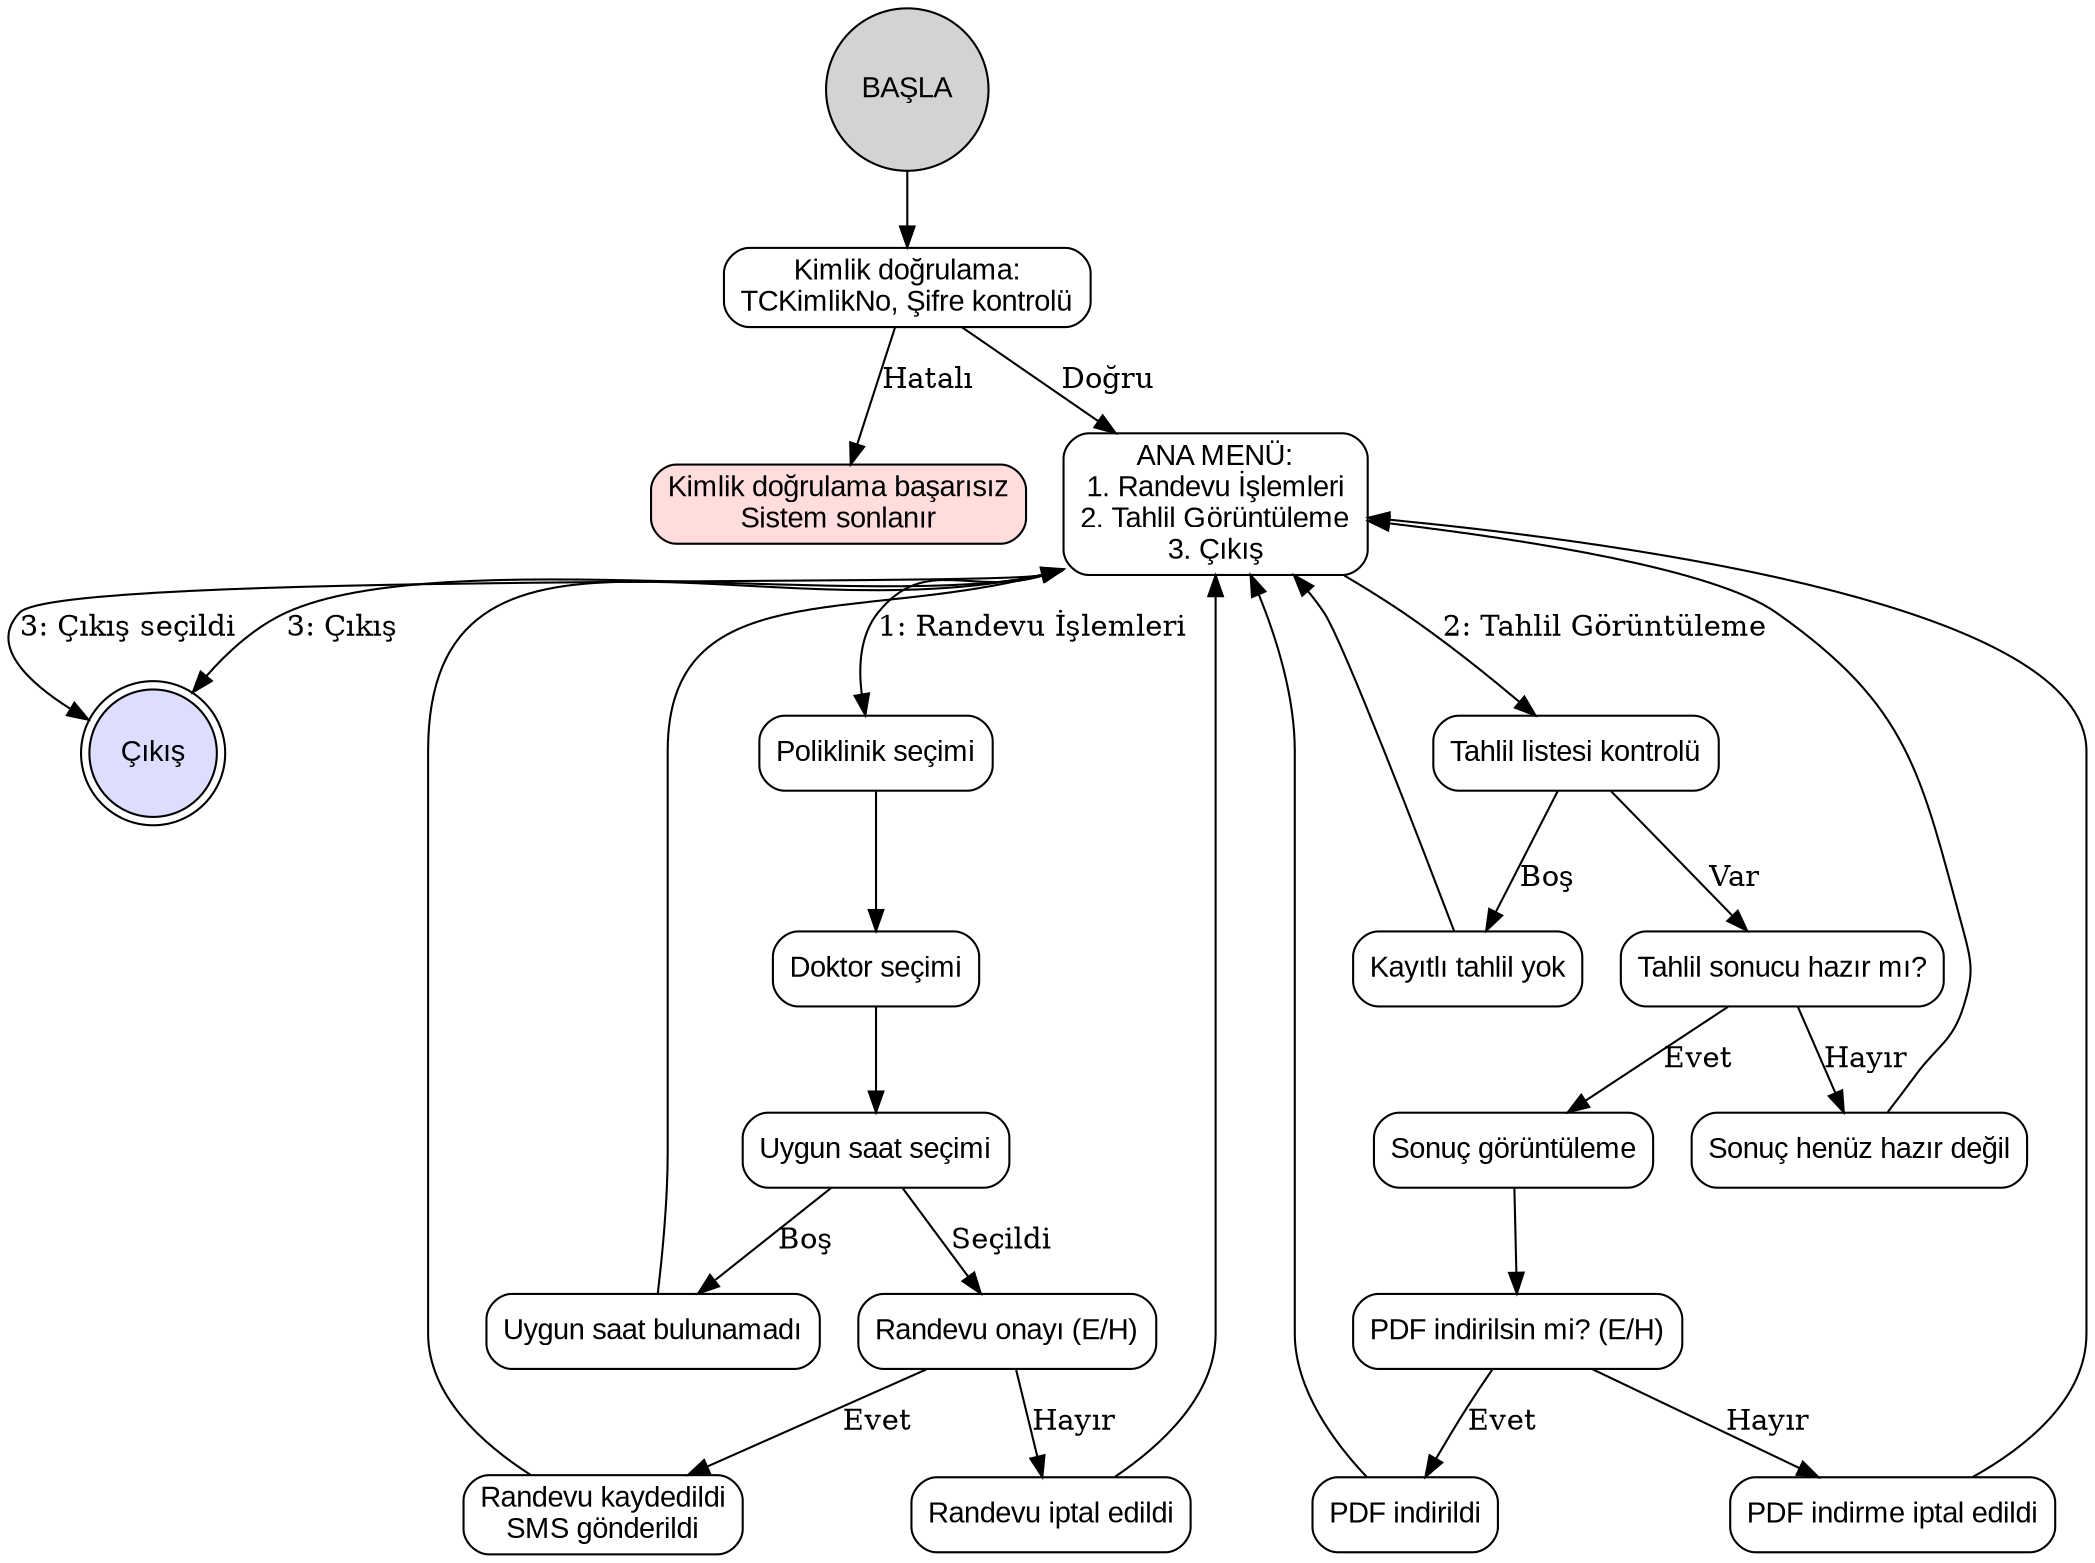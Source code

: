 digraph HastaneSistemi {

    rankdir=TB;
    node [shape=rectangle, style=rounded, fontname="Arial"];

    Start [label="BAŞLA", shape=circle, style=filled, fillcolor=lightgrey];
    Auth [label="Kimlik doğrulama:\nTCKimlikNo, Şifre kontrolü"];
    AuthFail [label="Kimlik doğrulama başarısız\nSistem sonlanır", shape=rectangle, fillcolor="#ffdddd", style="filled,rounded"];
    Menu [label="ANA MENÜ:\n1. Randevu İşlemleri\n2. Tahlil Görüntüleme\n3. Çıkış"];

    Exit [label="Çıkış", shape=doublecircle, fillcolor="#ddddff", style="filled,rounded"];

    // --- Randevu Modülü ---
    Poliklinik [label="Poliklinik seçimi"];
    Doktor [label="Doktor seçimi"];
    Saat [label="Uygun saat seçimi"];
    SaatYok [label="Uygun saat bulunamadı"];
    Onay [label="Randevu onayı (E/H)"];
    Kaydet [label="Randevu kaydedildi\nSMS gönderildi"];
    Iptal [label="Randevu iptal edildi"];

    // --- Tahlil Modülü ---
    TahlilListe [label="Tahlil listesi kontrolü"];
    TahlilYok [label="Kayıtlı tahlil yok"];
    SonucHazir [label="Tahlil sonucu hazır mı?"];
    SonucGoster [label="Sonuç görüntüleme"];
    Bekle [label="Sonuç henüz hazır değil"];
    PDFsec [label="PDF indirilsin mi? (E/H)"];
    PDFindir [label="PDF indirildi"];
    PDFiptal [label="PDF indirme iptal edildi"];

    // --- Akışlar ---
    Start -> Auth;
    Auth -> AuthFail [label="Hatalı"];
    Auth -> Menu [label="Doğru"];

    // Menüden seçimler
    Menu -> Poliklinik [label="1: Randevu İşlemleri"];
    Menu -> TahlilListe [label="2: Tahlil Görüntüleme"];
    Menu -> Exit [label="3: Çıkış"];

    // --- Randevu akışı ---
    Poliklinik -> Doktor;
    Doktor -> Saat;
    Saat -> SaatYok [label="Boş"];
    Saat -> Onay [label="Seçildi"];
    Onay -> Kaydet [label="Evet"];
    Onay -> Iptal [label="Hayır"];
    SaatYok -> Menu;
    Kaydet -> Menu;
    Iptal -> Menu;

    // --- Tahlil akışı ---
    TahlilListe -> TahlilYok [label="Boş"];
    TahlilListe -> SonucHazir [label="Var"];
    TahlilYok -> Menu;
    SonucHazir -> Bekle [label="Hayır"];
    SonucHazir -> SonucGoster [label="Evet"];
    SonucGoster -> PDFsec;
    PDFsec -> PDFindir [label="Evet"];
    PDFsec -> PDFiptal [label="Hayır"];
    PDFindir -> Menu;
    PDFiptal -> Menu;
    Bekle -> Menu;

    // --- Genel akış ---
    Menu -> Exit [label="3: Çıkış seçildi"];

}
